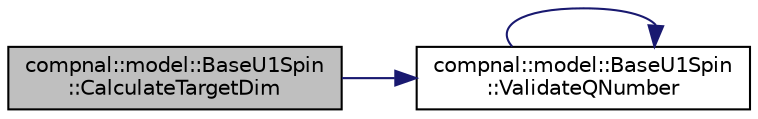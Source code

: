 digraph "compnal::model::BaseU1Spin::CalculateTargetDim"
{
 // INTERACTIVE_SVG=YES
 // LATEX_PDF_SIZE
  edge [fontname="Helvetica",fontsize="10",labelfontname="Helvetica",labelfontsize="10"];
  node [fontname="Helvetica",fontsize="10",shape=record];
  rankdir="LR";
  Node1 [label="compnal::model::BaseU1Spin\l::CalculateTargetDim",height=0.2,width=0.4,color="black", fillcolor="grey75", style="filled", fontcolor="black",tooltip="Calculate dimension of the target Hilbert space specified by the system size , the magnitude of the s..."];
  Node1 -> Node2 [color="midnightblue",fontsize="10",style="solid",fontname="Helvetica"];
  Node2 [label="compnal::model::BaseU1Spin\l::ValidateQNumber",height=0.2,width=0.4,color="black", fillcolor="white", style="filled",URL="$d6/d49/classcompnal_1_1model_1_1_base_u1_spin.html#af88354bb24146bcdde2372acb6fefa77",tooltip="Check if there is a subspace specified by the input quantum numbers."];
  Node2 -> Node2 [color="midnightblue",fontsize="10",style="solid",fontname="Helvetica"];
}
